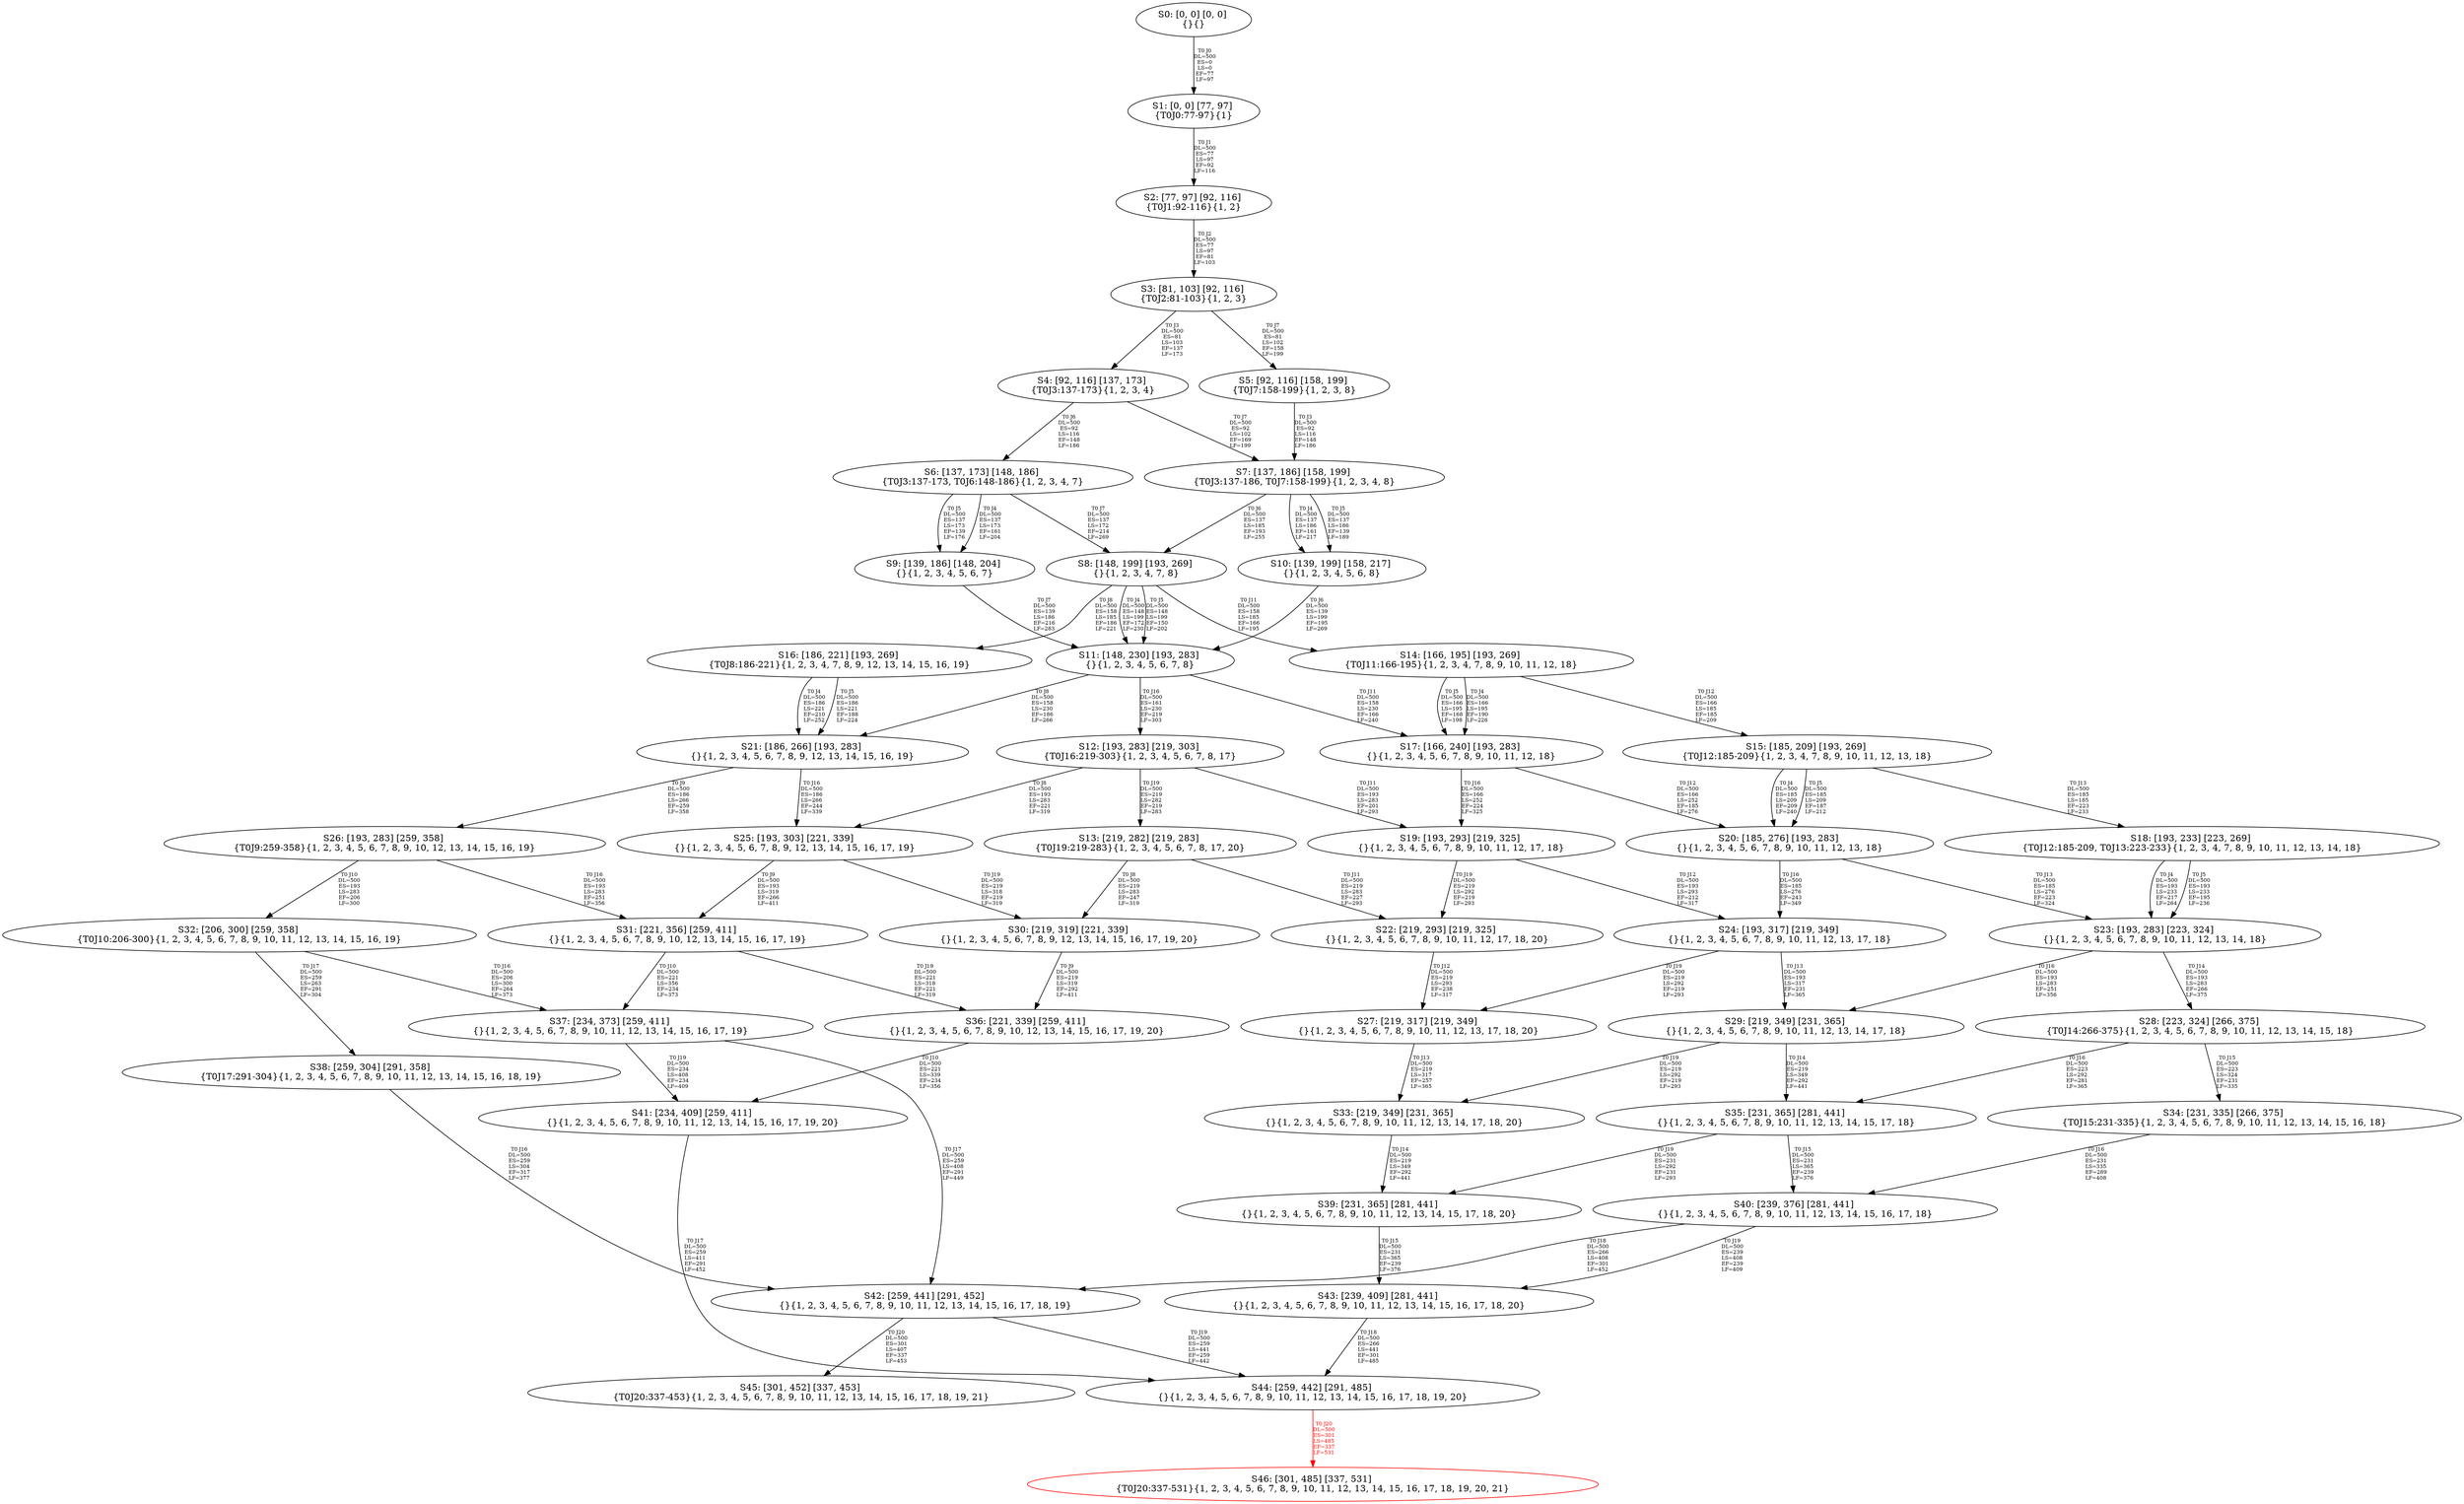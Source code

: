 digraph {
	S0[label="S0: [0, 0] [0, 0] \n{}{}"];
	S1[label="S1: [0, 0] [77, 97] \n{T0J0:77-97}{1}"];
	S2[label="S2: [77, 97] [92, 116] \n{T0J1:92-116}{1, 2}"];
	S3[label="S3: [81, 103] [92, 116] \n{T0J2:81-103}{1, 2, 3}"];
	S4[label="S4: [92, 116] [137, 173] \n{T0J3:137-173}{1, 2, 3, 4}"];
	S5[label="S5: [92, 116] [158, 199] \n{T0J7:158-199}{1, 2, 3, 8}"];
	S6[label="S6: [137, 173] [148, 186] \n{T0J3:137-173, T0J6:148-186}{1, 2, 3, 4, 7}"];
	S7[label="S7: [137, 186] [158, 199] \n{T0J3:137-186, T0J7:158-199}{1, 2, 3, 4, 8}"];
	S8[label="S8: [148, 199] [193, 269] \n{}{1, 2, 3, 4, 7, 8}"];
	S9[label="S9: [139, 186] [148, 204] \n{}{1, 2, 3, 4, 5, 6, 7}"];
	S10[label="S10: [139, 199] [158, 217] \n{}{1, 2, 3, 4, 5, 6, 8}"];
	S11[label="S11: [148, 230] [193, 283] \n{}{1, 2, 3, 4, 5, 6, 7, 8}"];
	S12[label="S12: [193, 283] [219, 303] \n{T0J16:219-303}{1, 2, 3, 4, 5, 6, 7, 8, 17}"];
	S13[label="S13: [219, 282] [219, 283] \n{T0J19:219-283}{1, 2, 3, 4, 5, 6, 7, 8, 17, 20}"];
	S14[label="S14: [166, 195] [193, 269] \n{T0J11:166-195}{1, 2, 3, 4, 7, 8, 9, 10, 11, 12, 18}"];
	S15[label="S15: [185, 209] [193, 269] \n{T0J12:185-209}{1, 2, 3, 4, 7, 8, 9, 10, 11, 12, 13, 18}"];
	S16[label="S16: [186, 221] [193, 269] \n{T0J8:186-221}{1, 2, 3, 4, 7, 8, 9, 12, 13, 14, 15, 16, 19}"];
	S17[label="S17: [166, 240] [193, 283] \n{}{1, 2, 3, 4, 5, 6, 7, 8, 9, 10, 11, 12, 18}"];
	S18[label="S18: [193, 233] [223, 269] \n{T0J12:185-209, T0J13:223-233}{1, 2, 3, 4, 7, 8, 9, 10, 11, 12, 13, 14, 18}"];
	S19[label="S19: [193, 293] [219, 325] \n{}{1, 2, 3, 4, 5, 6, 7, 8, 9, 10, 11, 12, 17, 18}"];
	S20[label="S20: [185, 276] [193, 283] \n{}{1, 2, 3, 4, 5, 6, 7, 8, 9, 10, 11, 12, 13, 18}"];
	S21[label="S21: [186, 266] [193, 283] \n{}{1, 2, 3, 4, 5, 6, 7, 8, 9, 12, 13, 14, 15, 16, 19}"];
	S22[label="S22: [219, 293] [219, 325] \n{}{1, 2, 3, 4, 5, 6, 7, 8, 9, 10, 11, 12, 17, 18, 20}"];
	S23[label="S23: [193, 283] [223, 324] \n{}{1, 2, 3, 4, 5, 6, 7, 8, 9, 10, 11, 12, 13, 14, 18}"];
	S24[label="S24: [193, 317] [219, 349] \n{}{1, 2, 3, 4, 5, 6, 7, 8, 9, 10, 11, 12, 13, 17, 18}"];
	S25[label="S25: [193, 303] [221, 339] \n{}{1, 2, 3, 4, 5, 6, 7, 8, 9, 12, 13, 14, 15, 16, 17, 19}"];
	S26[label="S26: [193, 283] [259, 358] \n{T0J9:259-358}{1, 2, 3, 4, 5, 6, 7, 8, 9, 10, 12, 13, 14, 15, 16, 19}"];
	S27[label="S27: [219, 317] [219, 349] \n{}{1, 2, 3, 4, 5, 6, 7, 8, 9, 10, 11, 12, 13, 17, 18, 20}"];
	S28[label="S28: [223, 324] [266, 375] \n{T0J14:266-375}{1, 2, 3, 4, 5, 6, 7, 8, 9, 10, 11, 12, 13, 14, 15, 18}"];
	S29[label="S29: [219, 349] [231, 365] \n{}{1, 2, 3, 4, 5, 6, 7, 8, 9, 10, 11, 12, 13, 14, 17, 18}"];
	S30[label="S30: [219, 319] [221, 339] \n{}{1, 2, 3, 4, 5, 6, 7, 8, 9, 12, 13, 14, 15, 16, 17, 19, 20}"];
	S31[label="S31: [221, 356] [259, 411] \n{}{1, 2, 3, 4, 5, 6, 7, 8, 9, 10, 12, 13, 14, 15, 16, 17, 19}"];
	S32[label="S32: [206, 300] [259, 358] \n{T0J10:206-300}{1, 2, 3, 4, 5, 6, 7, 8, 9, 10, 11, 12, 13, 14, 15, 16, 19}"];
	S33[label="S33: [219, 349] [231, 365] \n{}{1, 2, 3, 4, 5, 6, 7, 8, 9, 10, 11, 12, 13, 14, 17, 18, 20}"];
	S34[label="S34: [231, 335] [266, 375] \n{T0J15:231-335}{1, 2, 3, 4, 5, 6, 7, 8, 9, 10, 11, 12, 13, 14, 15, 16, 18}"];
	S35[label="S35: [231, 365] [281, 441] \n{}{1, 2, 3, 4, 5, 6, 7, 8, 9, 10, 11, 12, 13, 14, 15, 17, 18}"];
	S36[label="S36: [221, 339] [259, 411] \n{}{1, 2, 3, 4, 5, 6, 7, 8, 9, 10, 12, 13, 14, 15, 16, 17, 19, 20}"];
	S37[label="S37: [234, 373] [259, 411] \n{}{1, 2, 3, 4, 5, 6, 7, 8, 9, 10, 11, 12, 13, 14, 15, 16, 17, 19}"];
	S38[label="S38: [259, 304] [291, 358] \n{T0J17:291-304}{1, 2, 3, 4, 5, 6, 7, 8, 9, 10, 11, 12, 13, 14, 15, 16, 18, 19}"];
	S39[label="S39: [231, 365] [281, 441] \n{}{1, 2, 3, 4, 5, 6, 7, 8, 9, 10, 11, 12, 13, 14, 15, 17, 18, 20}"];
	S40[label="S40: [239, 376] [281, 441] \n{}{1, 2, 3, 4, 5, 6, 7, 8, 9, 10, 11, 12, 13, 14, 15, 16, 17, 18}"];
	S41[label="S41: [234, 409] [259, 411] \n{}{1, 2, 3, 4, 5, 6, 7, 8, 9, 10, 11, 12, 13, 14, 15, 16, 17, 19, 20}"];
	S42[label="S42: [259, 441] [291, 452] \n{}{1, 2, 3, 4, 5, 6, 7, 8, 9, 10, 11, 12, 13, 14, 15, 16, 17, 18, 19}"];
	S43[label="S43: [239, 409] [281, 441] \n{}{1, 2, 3, 4, 5, 6, 7, 8, 9, 10, 11, 12, 13, 14, 15, 16, 17, 18, 20}"];
	S44[label="S44: [259, 442] [291, 485] \n{}{1, 2, 3, 4, 5, 6, 7, 8, 9, 10, 11, 12, 13, 14, 15, 16, 17, 18, 19, 20}"];
	S45[label="S45: [301, 452] [337, 453] \n{T0J20:337-453}{1, 2, 3, 4, 5, 6, 7, 8, 9, 10, 11, 12, 13, 14, 15, 16, 17, 18, 19, 21}"];
	S46[label="S46: [301, 485] [337, 531] \n{T0J20:337-531}{1, 2, 3, 4, 5, 6, 7, 8, 9, 10, 11, 12, 13, 14, 15, 16, 17, 18, 19, 20, 21}"];
	S0 -> S1[label="T0 J0\nDL=500\nES=0\nLS=0\nEF=77\nLF=97",fontsize=8];
	S1 -> S2[label="T0 J1\nDL=500\nES=77\nLS=97\nEF=92\nLF=116",fontsize=8];
	S2 -> S3[label="T0 J2\nDL=500\nES=77\nLS=97\nEF=81\nLF=103",fontsize=8];
	S3 -> S4[label="T0 J3\nDL=500\nES=81\nLS=103\nEF=137\nLF=173",fontsize=8];
	S3 -> S5[label="T0 J7\nDL=500\nES=81\nLS=102\nEF=158\nLF=199",fontsize=8];
	S4 -> S6[label="T0 J6\nDL=500\nES=92\nLS=116\nEF=148\nLF=186",fontsize=8];
	S4 -> S7[label="T0 J7\nDL=500\nES=92\nLS=102\nEF=169\nLF=199",fontsize=8];
	S5 -> S7[label="T0 J3\nDL=500\nES=92\nLS=116\nEF=148\nLF=186",fontsize=8];
	S6 -> S9[label="T0 J4\nDL=500\nES=137\nLS=173\nEF=161\nLF=204",fontsize=8];
	S6 -> S9[label="T0 J5\nDL=500\nES=137\nLS=173\nEF=139\nLF=176",fontsize=8];
	S6 -> S8[label="T0 J7\nDL=500\nES=137\nLS=172\nEF=214\nLF=269",fontsize=8];
	S7 -> S10[label="T0 J4\nDL=500\nES=137\nLS=186\nEF=161\nLF=217",fontsize=8];
	S7 -> S10[label="T0 J5\nDL=500\nES=137\nLS=186\nEF=139\nLF=189",fontsize=8];
	S7 -> S8[label="T0 J6\nDL=500\nES=137\nLS=185\nEF=193\nLF=255",fontsize=8];
	S8 -> S11[label="T0 J4\nDL=500\nES=148\nLS=199\nEF=172\nLF=230",fontsize=8];
	S8 -> S11[label="T0 J5\nDL=500\nES=148\nLS=199\nEF=150\nLF=202",fontsize=8];
	S8 -> S16[label="T0 J8\nDL=500\nES=158\nLS=185\nEF=186\nLF=221",fontsize=8];
	S8 -> S14[label="T0 J11\nDL=500\nES=158\nLS=185\nEF=166\nLF=195",fontsize=8];
	S9 -> S11[label="T0 J7\nDL=500\nES=139\nLS=186\nEF=216\nLF=283",fontsize=8];
	S10 -> S11[label="T0 J6\nDL=500\nES=139\nLS=199\nEF=195\nLF=269",fontsize=8];
	S11 -> S21[label="T0 J8\nDL=500\nES=158\nLS=230\nEF=186\nLF=266",fontsize=8];
	S11 -> S17[label="T0 J11\nDL=500\nES=158\nLS=230\nEF=166\nLF=240",fontsize=8];
	S11 -> S12[label="T0 J16\nDL=500\nES=161\nLS=230\nEF=219\nLF=303",fontsize=8];
	S12 -> S25[label="T0 J8\nDL=500\nES=193\nLS=283\nEF=221\nLF=319",fontsize=8];
	S12 -> S19[label="T0 J11\nDL=500\nES=193\nLS=283\nEF=201\nLF=293",fontsize=8];
	S12 -> S13[label="T0 J19\nDL=500\nES=219\nLS=282\nEF=219\nLF=283",fontsize=8];
	S13 -> S30[label="T0 J8\nDL=500\nES=219\nLS=283\nEF=247\nLF=319",fontsize=8];
	S13 -> S22[label="T0 J11\nDL=500\nES=219\nLS=283\nEF=227\nLF=293",fontsize=8];
	S14 -> S17[label="T0 J4\nDL=500\nES=166\nLS=195\nEF=190\nLF=226",fontsize=8];
	S14 -> S17[label="T0 J5\nDL=500\nES=166\nLS=195\nEF=168\nLF=198",fontsize=8];
	S14 -> S15[label="T0 J12\nDL=500\nES=166\nLS=185\nEF=185\nLF=209",fontsize=8];
	S15 -> S20[label="T0 J4\nDL=500\nES=185\nLS=209\nEF=209\nLF=240",fontsize=8];
	S15 -> S20[label="T0 J5\nDL=500\nES=185\nLS=209\nEF=187\nLF=212",fontsize=8];
	S15 -> S18[label="T0 J13\nDL=500\nES=185\nLS=185\nEF=223\nLF=233",fontsize=8];
	S16 -> S21[label="T0 J4\nDL=500\nES=186\nLS=221\nEF=210\nLF=252",fontsize=8];
	S16 -> S21[label="T0 J5\nDL=500\nES=186\nLS=221\nEF=188\nLF=224",fontsize=8];
	S17 -> S20[label="T0 J12\nDL=500\nES=166\nLS=252\nEF=185\nLF=276",fontsize=8];
	S17 -> S19[label="T0 J16\nDL=500\nES=166\nLS=252\nEF=224\nLF=325",fontsize=8];
	S18 -> S23[label="T0 J4\nDL=500\nES=193\nLS=233\nEF=217\nLF=264",fontsize=8];
	S18 -> S23[label="T0 J5\nDL=500\nES=193\nLS=233\nEF=195\nLF=236",fontsize=8];
	S19 -> S24[label="T0 J12\nDL=500\nES=193\nLS=293\nEF=212\nLF=317",fontsize=8];
	S19 -> S22[label="T0 J19\nDL=500\nES=219\nLS=292\nEF=219\nLF=293",fontsize=8];
	S20 -> S23[label="T0 J13\nDL=500\nES=185\nLS=276\nEF=223\nLF=324",fontsize=8];
	S20 -> S24[label="T0 J16\nDL=500\nES=185\nLS=276\nEF=243\nLF=349",fontsize=8];
	S21 -> S26[label="T0 J9\nDL=500\nES=186\nLS=266\nEF=259\nLF=358",fontsize=8];
	S21 -> S25[label="T0 J16\nDL=500\nES=186\nLS=266\nEF=244\nLF=339",fontsize=8];
	S22 -> S27[label="T0 J12\nDL=500\nES=219\nLS=293\nEF=238\nLF=317",fontsize=8];
	S23 -> S28[label="T0 J14\nDL=500\nES=193\nLS=283\nEF=266\nLF=375",fontsize=8];
	S23 -> S29[label="T0 J16\nDL=500\nES=193\nLS=283\nEF=251\nLF=356",fontsize=8];
	S24 -> S29[label="T0 J13\nDL=500\nES=193\nLS=317\nEF=231\nLF=365",fontsize=8];
	S24 -> S27[label="T0 J19\nDL=500\nES=219\nLS=292\nEF=219\nLF=293",fontsize=8];
	S25 -> S31[label="T0 J9\nDL=500\nES=193\nLS=319\nEF=266\nLF=411",fontsize=8];
	S25 -> S30[label="T0 J19\nDL=500\nES=219\nLS=318\nEF=219\nLF=319",fontsize=8];
	S26 -> S32[label="T0 J10\nDL=500\nES=193\nLS=283\nEF=206\nLF=300",fontsize=8];
	S26 -> S31[label="T0 J16\nDL=500\nES=193\nLS=283\nEF=251\nLF=356",fontsize=8];
	S27 -> S33[label="T0 J13\nDL=500\nES=219\nLS=317\nEF=257\nLF=365",fontsize=8];
	S28 -> S34[label="T0 J15\nDL=500\nES=223\nLS=324\nEF=231\nLF=335",fontsize=8];
	S28 -> S35[label="T0 J16\nDL=500\nES=223\nLS=292\nEF=281\nLF=365",fontsize=8];
	S29 -> S35[label="T0 J14\nDL=500\nES=219\nLS=349\nEF=292\nLF=441",fontsize=8];
	S29 -> S33[label="T0 J19\nDL=500\nES=219\nLS=292\nEF=219\nLF=293",fontsize=8];
	S30 -> S36[label="T0 J9\nDL=500\nES=219\nLS=319\nEF=292\nLF=411",fontsize=8];
	S31 -> S37[label="T0 J10\nDL=500\nES=221\nLS=356\nEF=234\nLF=373",fontsize=8];
	S31 -> S36[label="T0 J19\nDL=500\nES=221\nLS=318\nEF=221\nLF=319",fontsize=8];
	S32 -> S37[label="T0 J16\nDL=500\nES=206\nLS=300\nEF=264\nLF=373",fontsize=8];
	S32 -> S38[label="T0 J17\nDL=500\nES=259\nLS=263\nEF=291\nLF=304",fontsize=8];
	S33 -> S39[label="T0 J14\nDL=500\nES=219\nLS=349\nEF=292\nLF=441",fontsize=8];
	S34 -> S40[label="T0 J16\nDL=500\nES=231\nLS=335\nEF=289\nLF=408",fontsize=8];
	S35 -> S40[label="T0 J15\nDL=500\nES=231\nLS=365\nEF=239\nLF=376",fontsize=8];
	S35 -> S39[label="T0 J19\nDL=500\nES=231\nLS=292\nEF=231\nLF=293",fontsize=8];
	S36 -> S41[label="T0 J10\nDL=500\nES=221\nLS=339\nEF=234\nLF=356",fontsize=8];
	S37 -> S42[label="T0 J17\nDL=500\nES=259\nLS=408\nEF=291\nLF=449",fontsize=8];
	S37 -> S41[label="T0 J19\nDL=500\nES=234\nLS=408\nEF=234\nLF=409",fontsize=8];
	S38 -> S42[label="T0 J16\nDL=500\nES=259\nLS=304\nEF=317\nLF=377",fontsize=8];
	S39 -> S43[label="T0 J15\nDL=500\nES=231\nLS=365\nEF=239\nLF=376",fontsize=8];
	S40 -> S42[label="T0 J18\nDL=500\nES=266\nLS=408\nEF=301\nLF=452",fontsize=8];
	S40 -> S43[label="T0 J19\nDL=500\nES=239\nLS=408\nEF=239\nLF=409",fontsize=8];
	S41 -> S44[label="T0 J17\nDL=500\nES=259\nLS=411\nEF=291\nLF=452",fontsize=8];
	S42 -> S44[label="T0 J19\nDL=500\nES=259\nLS=441\nEF=259\nLF=442",fontsize=8];
	S42 -> S45[label="T0 J20\nDL=500\nES=301\nLS=407\nEF=337\nLF=453",fontsize=8];
	S43 -> S44[label="T0 J18\nDL=500\nES=266\nLS=441\nEF=301\nLF=485",fontsize=8];
	S44 -> S46[label="T0 J20\nDL=500\nES=301\nLS=485\nEF=337\nLF=531",color=Red,fontcolor=Red,fontsize=8];
S46[color=Red];
}
